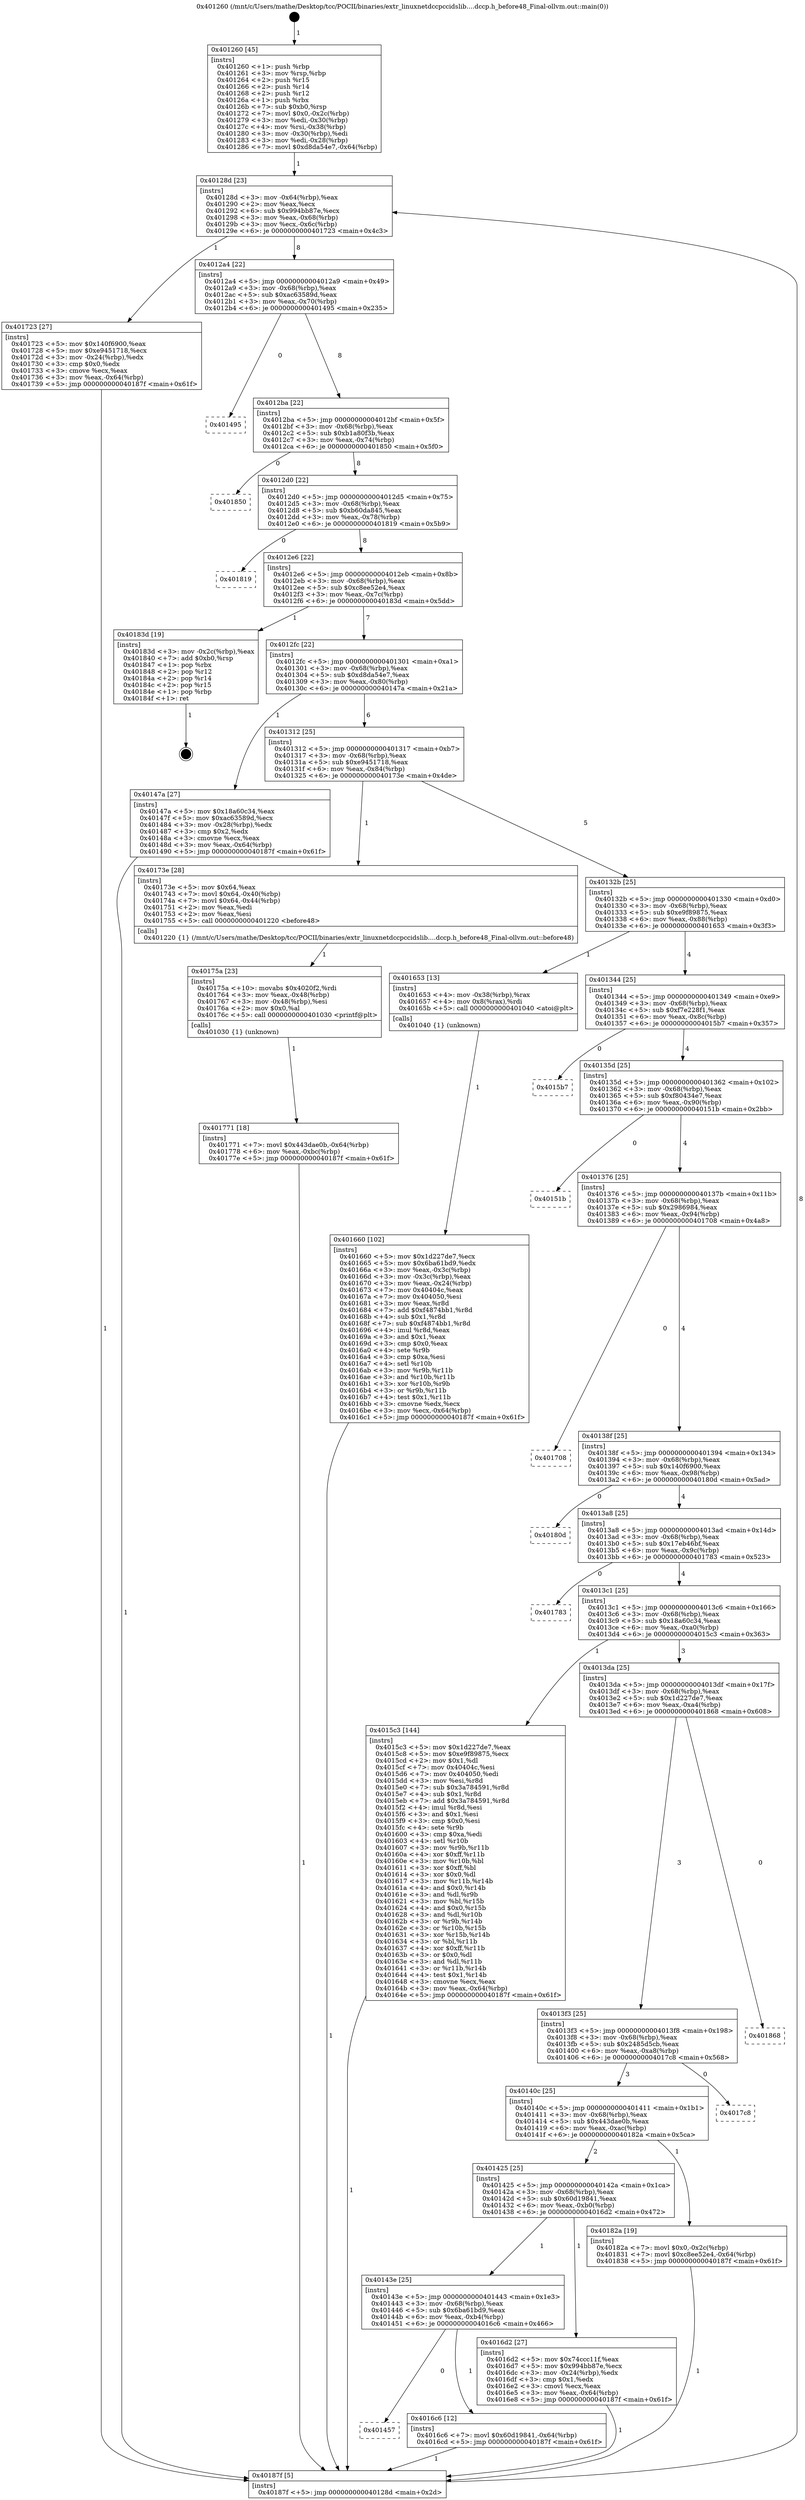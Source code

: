 digraph "0x401260" {
  label = "0x401260 (/mnt/c/Users/mathe/Desktop/tcc/POCII/binaries/extr_linuxnetdccpccidslib....dccp.h_before48_Final-ollvm.out::main(0))"
  labelloc = "t"
  node[shape=record]

  Entry [label="",width=0.3,height=0.3,shape=circle,fillcolor=black,style=filled]
  "0x40128d" [label="{
     0x40128d [23]\l
     | [instrs]\l
     &nbsp;&nbsp;0x40128d \<+3\>: mov -0x64(%rbp),%eax\l
     &nbsp;&nbsp;0x401290 \<+2\>: mov %eax,%ecx\l
     &nbsp;&nbsp;0x401292 \<+6\>: sub $0x994bb87e,%ecx\l
     &nbsp;&nbsp;0x401298 \<+3\>: mov %eax,-0x68(%rbp)\l
     &nbsp;&nbsp;0x40129b \<+3\>: mov %ecx,-0x6c(%rbp)\l
     &nbsp;&nbsp;0x40129e \<+6\>: je 0000000000401723 \<main+0x4c3\>\l
  }"]
  "0x401723" [label="{
     0x401723 [27]\l
     | [instrs]\l
     &nbsp;&nbsp;0x401723 \<+5\>: mov $0x140f6900,%eax\l
     &nbsp;&nbsp;0x401728 \<+5\>: mov $0xe9451718,%ecx\l
     &nbsp;&nbsp;0x40172d \<+3\>: mov -0x24(%rbp),%edx\l
     &nbsp;&nbsp;0x401730 \<+3\>: cmp $0x0,%edx\l
     &nbsp;&nbsp;0x401733 \<+3\>: cmove %ecx,%eax\l
     &nbsp;&nbsp;0x401736 \<+3\>: mov %eax,-0x64(%rbp)\l
     &nbsp;&nbsp;0x401739 \<+5\>: jmp 000000000040187f \<main+0x61f\>\l
  }"]
  "0x4012a4" [label="{
     0x4012a4 [22]\l
     | [instrs]\l
     &nbsp;&nbsp;0x4012a4 \<+5\>: jmp 00000000004012a9 \<main+0x49\>\l
     &nbsp;&nbsp;0x4012a9 \<+3\>: mov -0x68(%rbp),%eax\l
     &nbsp;&nbsp;0x4012ac \<+5\>: sub $0xac63589d,%eax\l
     &nbsp;&nbsp;0x4012b1 \<+3\>: mov %eax,-0x70(%rbp)\l
     &nbsp;&nbsp;0x4012b4 \<+6\>: je 0000000000401495 \<main+0x235\>\l
  }"]
  Exit [label="",width=0.3,height=0.3,shape=circle,fillcolor=black,style=filled,peripheries=2]
  "0x401495" [label="{
     0x401495\l
  }", style=dashed]
  "0x4012ba" [label="{
     0x4012ba [22]\l
     | [instrs]\l
     &nbsp;&nbsp;0x4012ba \<+5\>: jmp 00000000004012bf \<main+0x5f\>\l
     &nbsp;&nbsp;0x4012bf \<+3\>: mov -0x68(%rbp),%eax\l
     &nbsp;&nbsp;0x4012c2 \<+5\>: sub $0xb1a80f3b,%eax\l
     &nbsp;&nbsp;0x4012c7 \<+3\>: mov %eax,-0x74(%rbp)\l
     &nbsp;&nbsp;0x4012ca \<+6\>: je 0000000000401850 \<main+0x5f0\>\l
  }"]
  "0x401771" [label="{
     0x401771 [18]\l
     | [instrs]\l
     &nbsp;&nbsp;0x401771 \<+7\>: movl $0x443dae0b,-0x64(%rbp)\l
     &nbsp;&nbsp;0x401778 \<+6\>: mov %eax,-0xbc(%rbp)\l
     &nbsp;&nbsp;0x40177e \<+5\>: jmp 000000000040187f \<main+0x61f\>\l
  }"]
  "0x401850" [label="{
     0x401850\l
  }", style=dashed]
  "0x4012d0" [label="{
     0x4012d0 [22]\l
     | [instrs]\l
     &nbsp;&nbsp;0x4012d0 \<+5\>: jmp 00000000004012d5 \<main+0x75\>\l
     &nbsp;&nbsp;0x4012d5 \<+3\>: mov -0x68(%rbp),%eax\l
     &nbsp;&nbsp;0x4012d8 \<+5\>: sub $0xb60da845,%eax\l
     &nbsp;&nbsp;0x4012dd \<+3\>: mov %eax,-0x78(%rbp)\l
     &nbsp;&nbsp;0x4012e0 \<+6\>: je 0000000000401819 \<main+0x5b9\>\l
  }"]
  "0x40175a" [label="{
     0x40175a [23]\l
     | [instrs]\l
     &nbsp;&nbsp;0x40175a \<+10\>: movabs $0x4020f2,%rdi\l
     &nbsp;&nbsp;0x401764 \<+3\>: mov %eax,-0x48(%rbp)\l
     &nbsp;&nbsp;0x401767 \<+3\>: mov -0x48(%rbp),%esi\l
     &nbsp;&nbsp;0x40176a \<+2\>: mov $0x0,%al\l
     &nbsp;&nbsp;0x40176c \<+5\>: call 0000000000401030 \<printf@plt\>\l
     | [calls]\l
     &nbsp;&nbsp;0x401030 \{1\} (unknown)\l
  }"]
  "0x401819" [label="{
     0x401819\l
  }", style=dashed]
  "0x4012e6" [label="{
     0x4012e6 [22]\l
     | [instrs]\l
     &nbsp;&nbsp;0x4012e6 \<+5\>: jmp 00000000004012eb \<main+0x8b\>\l
     &nbsp;&nbsp;0x4012eb \<+3\>: mov -0x68(%rbp),%eax\l
     &nbsp;&nbsp;0x4012ee \<+5\>: sub $0xc8ee52e4,%eax\l
     &nbsp;&nbsp;0x4012f3 \<+3\>: mov %eax,-0x7c(%rbp)\l
     &nbsp;&nbsp;0x4012f6 \<+6\>: je 000000000040183d \<main+0x5dd\>\l
  }"]
  "0x401457" [label="{
     0x401457\l
  }", style=dashed]
  "0x40183d" [label="{
     0x40183d [19]\l
     | [instrs]\l
     &nbsp;&nbsp;0x40183d \<+3\>: mov -0x2c(%rbp),%eax\l
     &nbsp;&nbsp;0x401840 \<+7\>: add $0xb0,%rsp\l
     &nbsp;&nbsp;0x401847 \<+1\>: pop %rbx\l
     &nbsp;&nbsp;0x401848 \<+2\>: pop %r12\l
     &nbsp;&nbsp;0x40184a \<+2\>: pop %r14\l
     &nbsp;&nbsp;0x40184c \<+2\>: pop %r15\l
     &nbsp;&nbsp;0x40184e \<+1\>: pop %rbp\l
     &nbsp;&nbsp;0x40184f \<+1\>: ret\l
  }"]
  "0x4012fc" [label="{
     0x4012fc [22]\l
     | [instrs]\l
     &nbsp;&nbsp;0x4012fc \<+5\>: jmp 0000000000401301 \<main+0xa1\>\l
     &nbsp;&nbsp;0x401301 \<+3\>: mov -0x68(%rbp),%eax\l
     &nbsp;&nbsp;0x401304 \<+5\>: sub $0xd8da54e7,%eax\l
     &nbsp;&nbsp;0x401309 \<+3\>: mov %eax,-0x80(%rbp)\l
     &nbsp;&nbsp;0x40130c \<+6\>: je 000000000040147a \<main+0x21a\>\l
  }"]
  "0x4016c6" [label="{
     0x4016c6 [12]\l
     | [instrs]\l
     &nbsp;&nbsp;0x4016c6 \<+7\>: movl $0x60d19841,-0x64(%rbp)\l
     &nbsp;&nbsp;0x4016cd \<+5\>: jmp 000000000040187f \<main+0x61f\>\l
  }"]
  "0x40147a" [label="{
     0x40147a [27]\l
     | [instrs]\l
     &nbsp;&nbsp;0x40147a \<+5\>: mov $0x18a60c34,%eax\l
     &nbsp;&nbsp;0x40147f \<+5\>: mov $0xac63589d,%ecx\l
     &nbsp;&nbsp;0x401484 \<+3\>: mov -0x28(%rbp),%edx\l
     &nbsp;&nbsp;0x401487 \<+3\>: cmp $0x2,%edx\l
     &nbsp;&nbsp;0x40148a \<+3\>: cmovne %ecx,%eax\l
     &nbsp;&nbsp;0x40148d \<+3\>: mov %eax,-0x64(%rbp)\l
     &nbsp;&nbsp;0x401490 \<+5\>: jmp 000000000040187f \<main+0x61f\>\l
  }"]
  "0x401312" [label="{
     0x401312 [25]\l
     | [instrs]\l
     &nbsp;&nbsp;0x401312 \<+5\>: jmp 0000000000401317 \<main+0xb7\>\l
     &nbsp;&nbsp;0x401317 \<+3\>: mov -0x68(%rbp),%eax\l
     &nbsp;&nbsp;0x40131a \<+5\>: sub $0xe9451718,%eax\l
     &nbsp;&nbsp;0x40131f \<+6\>: mov %eax,-0x84(%rbp)\l
     &nbsp;&nbsp;0x401325 \<+6\>: je 000000000040173e \<main+0x4de\>\l
  }"]
  "0x40187f" [label="{
     0x40187f [5]\l
     | [instrs]\l
     &nbsp;&nbsp;0x40187f \<+5\>: jmp 000000000040128d \<main+0x2d\>\l
  }"]
  "0x401260" [label="{
     0x401260 [45]\l
     | [instrs]\l
     &nbsp;&nbsp;0x401260 \<+1\>: push %rbp\l
     &nbsp;&nbsp;0x401261 \<+3\>: mov %rsp,%rbp\l
     &nbsp;&nbsp;0x401264 \<+2\>: push %r15\l
     &nbsp;&nbsp;0x401266 \<+2\>: push %r14\l
     &nbsp;&nbsp;0x401268 \<+2\>: push %r12\l
     &nbsp;&nbsp;0x40126a \<+1\>: push %rbx\l
     &nbsp;&nbsp;0x40126b \<+7\>: sub $0xb0,%rsp\l
     &nbsp;&nbsp;0x401272 \<+7\>: movl $0x0,-0x2c(%rbp)\l
     &nbsp;&nbsp;0x401279 \<+3\>: mov %edi,-0x30(%rbp)\l
     &nbsp;&nbsp;0x40127c \<+4\>: mov %rsi,-0x38(%rbp)\l
     &nbsp;&nbsp;0x401280 \<+3\>: mov -0x30(%rbp),%edi\l
     &nbsp;&nbsp;0x401283 \<+3\>: mov %edi,-0x28(%rbp)\l
     &nbsp;&nbsp;0x401286 \<+7\>: movl $0xd8da54e7,-0x64(%rbp)\l
  }"]
  "0x40143e" [label="{
     0x40143e [25]\l
     | [instrs]\l
     &nbsp;&nbsp;0x40143e \<+5\>: jmp 0000000000401443 \<main+0x1e3\>\l
     &nbsp;&nbsp;0x401443 \<+3\>: mov -0x68(%rbp),%eax\l
     &nbsp;&nbsp;0x401446 \<+5\>: sub $0x6ba61bd9,%eax\l
     &nbsp;&nbsp;0x40144b \<+6\>: mov %eax,-0xb4(%rbp)\l
     &nbsp;&nbsp;0x401451 \<+6\>: je 00000000004016c6 \<main+0x466\>\l
  }"]
  "0x40173e" [label="{
     0x40173e [28]\l
     | [instrs]\l
     &nbsp;&nbsp;0x40173e \<+5\>: mov $0x64,%eax\l
     &nbsp;&nbsp;0x401743 \<+7\>: movl $0x64,-0x40(%rbp)\l
     &nbsp;&nbsp;0x40174a \<+7\>: movl $0x64,-0x44(%rbp)\l
     &nbsp;&nbsp;0x401751 \<+2\>: mov %eax,%edi\l
     &nbsp;&nbsp;0x401753 \<+2\>: mov %eax,%esi\l
     &nbsp;&nbsp;0x401755 \<+5\>: call 0000000000401220 \<before48\>\l
     | [calls]\l
     &nbsp;&nbsp;0x401220 \{1\} (/mnt/c/Users/mathe/Desktop/tcc/POCII/binaries/extr_linuxnetdccpccidslib....dccp.h_before48_Final-ollvm.out::before48)\l
  }"]
  "0x40132b" [label="{
     0x40132b [25]\l
     | [instrs]\l
     &nbsp;&nbsp;0x40132b \<+5\>: jmp 0000000000401330 \<main+0xd0\>\l
     &nbsp;&nbsp;0x401330 \<+3\>: mov -0x68(%rbp),%eax\l
     &nbsp;&nbsp;0x401333 \<+5\>: sub $0xe9f89875,%eax\l
     &nbsp;&nbsp;0x401338 \<+6\>: mov %eax,-0x88(%rbp)\l
     &nbsp;&nbsp;0x40133e \<+6\>: je 0000000000401653 \<main+0x3f3\>\l
  }"]
  "0x4016d2" [label="{
     0x4016d2 [27]\l
     | [instrs]\l
     &nbsp;&nbsp;0x4016d2 \<+5\>: mov $0x74ccc11f,%eax\l
     &nbsp;&nbsp;0x4016d7 \<+5\>: mov $0x994bb87e,%ecx\l
     &nbsp;&nbsp;0x4016dc \<+3\>: mov -0x24(%rbp),%edx\l
     &nbsp;&nbsp;0x4016df \<+3\>: cmp $0x1,%edx\l
     &nbsp;&nbsp;0x4016e2 \<+3\>: cmovl %ecx,%eax\l
     &nbsp;&nbsp;0x4016e5 \<+3\>: mov %eax,-0x64(%rbp)\l
     &nbsp;&nbsp;0x4016e8 \<+5\>: jmp 000000000040187f \<main+0x61f\>\l
  }"]
  "0x401653" [label="{
     0x401653 [13]\l
     | [instrs]\l
     &nbsp;&nbsp;0x401653 \<+4\>: mov -0x38(%rbp),%rax\l
     &nbsp;&nbsp;0x401657 \<+4\>: mov 0x8(%rax),%rdi\l
     &nbsp;&nbsp;0x40165b \<+5\>: call 0000000000401040 \<atoi@plt\>\l
     | [calls]\l
     &nbsp;&nbsp;0x401040 \{1\} (unknown)\l
  }"]
  "0x401344" [label="{
     0x401344 [25]\l
     | [instrs]\l
     &nbsp;&nbsp;0x401344 \<+5\>: jmp 0000000000401349 \<main+0xe9\>\l
     &nbsp;&nbsp;0x401349 \<+3\>: mov -0x68(%rbp),%eax\l
     &nbsp;&nbsp;0x40134c \<+5\>: sub $0xf7e228f1,%eax\l
     &nbsp;&nbsp;0x401351 \<+6\>: mov %eax,-0x8c(%rbp)\l
     &nbsp;&nbsp;0x401357 \<+6\>: je 00000000004015b7 \<main+0x357\>\l
  }"]
  "0x401425" [label="{
     0x401425 [25]\l
     | [instrs]\l
     &nbsp;&nbsp;0x401425 \<+5\>: jmp 000000000040142a \<main+0x1ca\>\l
     &nbsp;&nbsp;0x40142a \<+3\>: mov -0x68(%rbp),%eax\l
     &nbsp;&nbsp;0x40142d \<+5\>: sub $0x60d19841,%eax\l
     &nbsp;&nbsp;0x401432 \<+6\>: mov %eax,-0xb0(%rbp)\l
     &nbsp;&nbsp;0x401438 \<+6\>: je 00000000004016d2 \<main+0x472\>\l
  }"]
  "0x4015b7" [label="{
     0x4015b7\l
  }", style=dashed]
  "0x40135d" [label="{
     0x40135d [25]\l
     | [instrs]\l
     &nbsp;&nbsp;0x40135d \<+5\>: jmp 0000000000401362 \<main+0x102\>\l
     &nbsp;&nbsp;0x401362 \<+3\>: mov -0x68(%rbp),%eax\l
     &nbsp;&nbsp;0x401365 \<+5\>: sub $0xf80434e7,%eax\l
     &nbsp;&nbsp;0x40136a \<+6\>: mov %eax,-0x90(%rbp)\l
     &nbsp;&nbsp;0x401370 \<+6\>: je 000000000040151b \<main+0x2bb\>\l
  }"]
  "0x40182a" [label="{
     0x40182a [19]\l
     | [instrs]\l
     &nbsp;&nbsp;0x40182a \<+7\>: movl $0x0,-0x2c(%rbp)\l
     &nbsp;&nbsp;0x401831 \<+7\>: movl $0xc8ee52e4,-0x64(%rbp)\l
     &nbsp;&nbsp;0x401838 \<+5\>: jmp 000000000040187f \<main+0x61f\>\l
  }"]
  "0x40151b" [label="{
     0x40151b\l
  }", style=dashed]
  "0x401376" [label="{
     0x401376 [25]\l
     | [instrs]\l
     &nbsp;&nbsp;0x401376 \<+5\>: jmp 000000000040137b \<main+0x11b\>\l
     &nbsp;&nbsp;0x40137b \<+3\>: mov -0x68(%rbp),%eax\l
     &nbsp;&nbsp;0x40137e \<+5\>: sub $0x2986984,%eax\l
     &nbsp;&nbsp;0x401383 \<+6\>: mov %eax,-0x94(%rbp)\l
     &nbsp;&nbsp;0x401389 \<+6\>: je 0000000000401708 \<main+0x4a8\>\l
  }"]
  "0x40140c" [label="{
     0x40140c [25]\l
     | [instrs]\l
     &nbsp;&nbsp;0x40140c \<+5\>: jmp 0000000000401411 \<main+0x1b1\>\l
     &nbsp;&nbsp;0x401411 \<+3\>: mov -0x68(%rbp),%eax\l
     &nbsp;&nbsp;0x401414 \<+5\>: sub $0x443dae0b,%eax\l
     &nbsp;&nbsp;0x401419 \<+6\>: mov %eax,-0xac(%rbp)\l
     &nbsp;&nbsp;0x40141f \<+6\>: je 000000000040182a \<main+0x5ca\>\l
  }"]
  "0x401708" [label="{
     0x401708\l
  }", style=dashed]
  "0x40138f" [label="{
     0x40138f [25]\l
     | [instrs]\l
     &nbsp;&nbsp;0x40138f \<+5\>: jmp 0000000000401394 \<main+0x134\>\l
     &nbsp;&nbsp;0x401394 \<+3\>: mov -0x68(%rbp),%eax\l
     &nbsp;&nbsp;0x401397 \<+5\>: sub $0x140f6900,%eax\l
     &nbsp;&nbsp;0x40139c \<+6\>: mov %eax,-0x98(%rbp)\l
     &nbsp;&nbsp;0x4013a2 \<+6\>: je 000000000040180d \<main+0x5ad\>\l
  }"]
  "0x4017c8" [label="{
     0x4017c8\l
  }", style=dashed]
  "0x40180d" [label="{
     0x40180d\l
  }", style=dashed]
  "0x4013a8" [label="{
     0x4013a8 [25]\l
     | [instrs]\l
     &nbsp;&nbsp;0x4013a8 \<+5\>: jmp 00000000004013ad \<main+0x14d\>\l
     &nbsp;&nbsp;0x4013ad \<+3\>: mov -0x68(%rbp),%eax\l
     &nbsp;&nbsp;0x4013b0 \<+5\>: sub $0x17eb46bf,%eax\l
     &nbsp;&nbsp;0x4013b5 \<+6\>: mov %eax,-0x9c(%rbp)\l
     &nbsp;&nbsp;0x4013bb \<+6\>: je 0000000000401783 \<main+0x523\>\l
  }"]
  "0x4013f3" [label="{
     0x4013f3 [25]\l
     | [instrs]\l
     &nbsp;&nbsp;0x4013f3 \<+5\>: jmp 00000000004013f8 \<main+0x198\>\l
     &nbsp;&nbsp;0x4013f8 \<+3\>: mov -0x68(%rbp),%eax\l
     &nbsp;&nbsp;0x4013fb \<+5\>: sub $0x2485d5cb,%eax\l
     &nbsp;&nbsp;0x401400 \<+6\>: mov %eax,-0xa8(%rbp)\l
     &nbsp;&nbsp;0x401406 \<+6\>: je 00000000004017c8 \<main+0x568\>\l
  }"]
  "0x401783" [label="{
     0x401783\l
  }", style=dashed]
  "0x4013c1" [label="{
     0x4013c1 [25]\l
     | [instrs]\l
     &nbsp;&nbsp;0x4013c1 \<+5\>: jmp 00000000004013c6 \<main+0x166\>\l
     &nbsp;&nbsp;0x4013c6 \<+3\>: mov -0x68(%rbp),%eax\l
     &nbsp;&nbsp;0x4013c9 \<+5\>: sub $0x18a60c34,%eax\l
     &nbsp;&nbsp;0x4013ce \<+6\>: mov %eax,-0xa0(%rbp)\l
     &nbsp;&nbsp;0x4013d4 \<+6\>: je 00000000004015c3 \<main+0x363\>\l
  }"]
  "0x401868" [label="{
     0x401868\l
  }", style=dashed]
  "0x4015c3" [label="{
     0x4015c3 [144]\l
     | [instrs]\l
     &nbsp;&nbsp;0x4015c3 \<+5\>: mov $0x1d227de7,%eax\l
     &nbsp;&nbsp;0x4015c8 \<+5\>: mov $0xe9f89875,%ecx\l
     &nbsp;&nbsp;0x4015cd \<+2\>: mov $0x1,%dl\l
     &nbsp;&nbsp;0x4015cf \<+7\>: mov 0x40404c,%esi\l
     &nbsp;&nbsp;0x4015d6 \<+7\>: mov 0x404050,%edi\l
     &nbsp;&nbsp;0x4015dd \<+3\>: mov %esi,%r8d\l
     &nbsp;&nbsp;0x4015e0 \<+7\>: sub $0x3a784591,%r8d\l
     &nbsp;&nbsp;0x4015e7 \<+4\>: sub $0x1,%r8d\l
     &nbsp;&nbsp;0x4015eb \<+7\>: add $0x3a784591,%r8d\l
     &nbsp;&nbsp;0x4015f2 \<+4\>: imul %r8d,%esi\l
     &nbsp;&nbsp;0x4015f6 \<+3\>: and $0x1,%esi\l
     &nbsp;&nbsp;0x4015f9 \<+3\>: cmp $0x0,%esi\l
     &nbsp;&nbsp;0x4015fc \<+4\>: sete %r9b\l
     &nbsp;&nbsp;0x401600 \<+3\>: cmp $0xa,%edi\l
     &nbsp;&nbsp;0x401603 \<+4\>: setl %r10b\l
     &nbsp;&nbsp;0x401607 \<+3\>: mov %r9b,%r11b\l
     &nbsp;&nbsp;0x40160a \<+4\>: xor $0xff,%r11b\l
     &nbsp;&nbsp;0x40160e \<+3\>: mov %r10b,%bl\l
     &nbsp;&nbsp;0x401611 \<+3\>: xor $0xff,%bl\l
     &nbsp;&nbsp;0x401614 \<+3\>: xor $0x0,%dl\l
     &nbsp;&nbsp;0x401617 \<+3\>: mov %r11b,%r14b\l
     &nbsp;&nbsp;0x40161a \<+4\>: and $0x0,%r14b\l
     &nbsp;&nbsp;0x40161e \<+3\>: and %dl,%r9b\l
     &nbsp;&nbsp;0x401621 \<+3\>: mov %bl,%r15b\l
     &nbsp;&nbsp;0x401624 \<+4\>: and $0x0,%r15b\l
     &nbsp;&nbsp;0x401628 \<+3\>: and %dl,%r10b\l
     &nbsp;&nbsp;0x40162b \<+3\>: or %r9b,%r14b\l
     &nbsp;&nbsp;0x40162e \<+3\>: or %r10b,%r15b\l
     &nbsp;&nbsp;0x401631 \<+3\>: xor %r15b,%r14b\l
     &nbsp;&nbsp;0x401634 \<+3\>: or %bl,%r11b\l
     &nbsp;&nbsp;0x401637 \<+4\>: xor $0xff,%r11b\l
     &nbsp;&nbsp;0x40163b \<+3\>: or $0x0,%dl\l
     &nbsp;&nbsp;0x40163e \<+3\>: and %dl,%r11b\l
     &nbsp;&nbsp;0x401641 \<+3\>: or %r11b,%r14b\l
     &nbsp;&nbsp;0x401644 \<+4\>: test $0x1,%r14b\l
     &nbsp;&nbsp;0x401648 \<+3\>: cmovne %ecx,%eax\l
     &nbsp;&nbsp;0x40164b \<+3\>: mov %eax,-0x64(%rbp)\l
     &nbsp;&nbsp;0x40164e \<+5\>: jmp 000000000040187f \<main+0x61f\>\l
  }"]
  "0x4013da" [label="{
     0x4013da [25]\l
     | [instrs]\l
     &nbsp;&nbsp;0x4013da \<+5\>: jmp 00000000004013df \<main+0x17f\>\l
     &nbsp;&nbsp;0x4013df \<+3\>: mov -0x68(%rbp),%eax\l
     &nbsp;&nbsp;0x4013e2 \<+5\>: sub $0x1d227de7,%eax\l
     &nbsp;&nbsp;0x4013e7 \<+6\>: mov %eax,-0xa4(%rbp)\l
     &nbsp;&nbsp;0x4013ed \<+6\>: je 0000000000401868 \<main+0x608\>\l
  }"]
  "0x401660" [label="{
     0x401660 [102]\l
     | [instrs]\l
     &nbsp;&nbsp;0x401660 \<+5\>: mov $0x1d227de7,%ecx\l
     &nbsp;&nbsp;0x401665 \<+5\>: mov $0x6ba61bd9,%edx\l
     &nbsp;&nbsp;0x40166a \<+3\>: mov %eax,-0x3c(%rbp)\l
     &nbsp;&nbsp;0x40166d \<+3\>: mov -0x3c(%rbp),%eax\l
     &nbsp;&nbsp;0x401670 \<+3\>: mov %eax,-0x24(%rbp)\l
     &nbsp;&nbsp;0x401673 \<+7\>: mov 0x40404c,%eax\l
     &nbsp;&nbsp;0x40167a \<+7\>: mov 0x404050,%esi\l
     &nbsp;&nbsp;0x401681 \<+3\>: mov %eax,%r8d\l
     &nbsp;&nbsp;0x401684 \<+7\>: add $0xf4874bb1,%r8d\l
     &nbsp;&nbsp;0x40168b \<+4\>: sub $0x1,%r8d\l
     &nbsp;&nbsp;0x40168f \<+7\>: sub $0xf4874bb1,%r8d\l
     &nbsp;&nbsp;0x401696 \<+4\>: imul %r8d,%eax\l
     &nbsp;&nbsp;0x40169a \<+3\>: and $0x1,%eax\l
     &nbsp;&nbsp;0x40169d \<+3\>: cmp $0x0,%eax\l
     &nbsp;&nbsp;0x4016a0 \<+4\>: sete %r9b\l
     &nbsp;&nbsp;0x4016a4 \<+3\>: cmp $0xa,%esi\l
     &nbsp;&nbsp;0x4016a7 \<+4\>: setl %r10b\l
     &nbsp;&nbsp;0x4016ab \<+3\>: mov %r9b,%r11b\l
     &nbsp;&nbsp;0x4016ae \<+3\>: and %r10b,%r11b\l
     &nbsp;&nbsp;0x4016b1 \<+3\>: xor %r10b,%r9b\l
     &nbsp;&nbsp;0x4016b4 \<+3\>: or %r9b,%r11b\l
     &nbsp;&nbsp;0x4016b7 \<+4\>: test $0x1,%r11b\l
     &nbsp;&nbsp;0x4016bb \<+3\>: cmovne %edx,%ecx\l
     &nbsp;&nbsp;0x4016be \<+3\>: mov %ecx,-0x64(%rbp)\l
     &nbsp;&nbsp;0x4016c1 \<+5\>: jmp 000000000040187f \<main+0x61f\>\l
  }"]
  Entry -> "0x401260" [label=" 1"]
  "0x40128d" -> "0x401723" [label=" 1"]
  "0x40128d" -> "0x4012a4" [label=" 8"]
  "0x40183d" -> Exit [label=" 1"]
  "0x4012a4" -> "0x401495" [label=" 0"]
  "0x4012a4" -> "0x4012ba" [label=" 8"]
  "0x40182a" -> "0x40187f" [label=" 1"]
  "0x4012ba" -> "0x401850" [label=" 0"]
  "0x4012ba" -> "0x4012d0" [label=" 8"]
  "0x401771" -> "0x40187f" [label=" 1"]
  "0x4012d0" -> "0x401819" [label=" 0"]
  "0x4012d0" -> "0x4012e6" [label=" 8"]
  "0x40175a" -> "0x401771" [label=" 1"]
  "0x4012e6" -> "0x40183d" [label=" 1"]
  "0x4012e6" -> "0x4012fc" [label=" 7"]
  "0x40173e" -> "0x40175a" [label=" 1"]
  "0x4012fc" -> "0x40147a" [label=" 1"]
  "0x4012fc" -> "0x401312" [label=" 6"]
  "0x40147a" -> "0x40187f" [label=" 1"]
  "0x401260" -> "0x40128d" [label=" 1"]
  "0x40187f" -> "0x40128d" [label=" 8"]
  "0x401723" -> "0x40187f" [label=" 1"]
  "0x401312" -> "0x40173e" [label=" 1"]
  "0x401312" -> "0x40132b" [label=" 5"]
  "0x4016c6" -> "0x40187f" [label=" 1"]
  "0x40132b" -> "0x401653" [label=" 1"]
  "0x40132b" -> "0x401344" [label=" 4"]
  "0x40143e" -> "0x401457" [label=" 0"]
  "0x401344" -> "0x4015b7" [label=" 0"]
  "0x401344" -> "0x40135d" [label=" 4"]
  "0x4016d2" -> "0x40187f" [label=" 1"]
  "0x40135d" -> "0x40151b" [label=" 0"]
  "0x40135d" -> "0x401376" [label=" 4"]
  "0x401425" -> "0x40143e" [label=" 1"]
  "0x401376" -> "0x401708" [label=" 0"]
  "0x401376" -> "0x40138f" [label=" 4"]
  "0x40143e" -> "0x4016c6" [label=" 1"]
  "0x40138f" -> "0x40180d" [label=" 0"]
  "0x40138f" -> "0x4013a8" [label=" 4"]
  "0x40140c" -> "0x401425" [label=" 2"]
  "0x4013a8" -> "0x401783" [label=" 0"]
  "0x4013a8" -> "0x4013c1" [label=" 4"]
  "0x401425" -> "0x4016d2" [label=" 1"]
  "0x4013c1" -> "0x4015c3" [label=" 1"]
  "0x4013c1" -> "0x4013da" [label=" 3"]
  "0x4015c3" -> "0x40187f" [label=" 1"]
  "0x401653" -> "0x401660" [label=" 1"]
  "0x401660" -> "0x40187f" [label=" 1"]
  "0x4013f3" -> "0x40140c" [label=" 3"]
  "0x4013da" -> "0x401868" [label=" 0"]
  "0x4013da" -> "0x4013f3" [label=" 3"]
  "0x40140c" -> "0x40182a" [label=" 1"]
  "0x4013f3" -> "0x4017c8" [label=" 0"]
}
